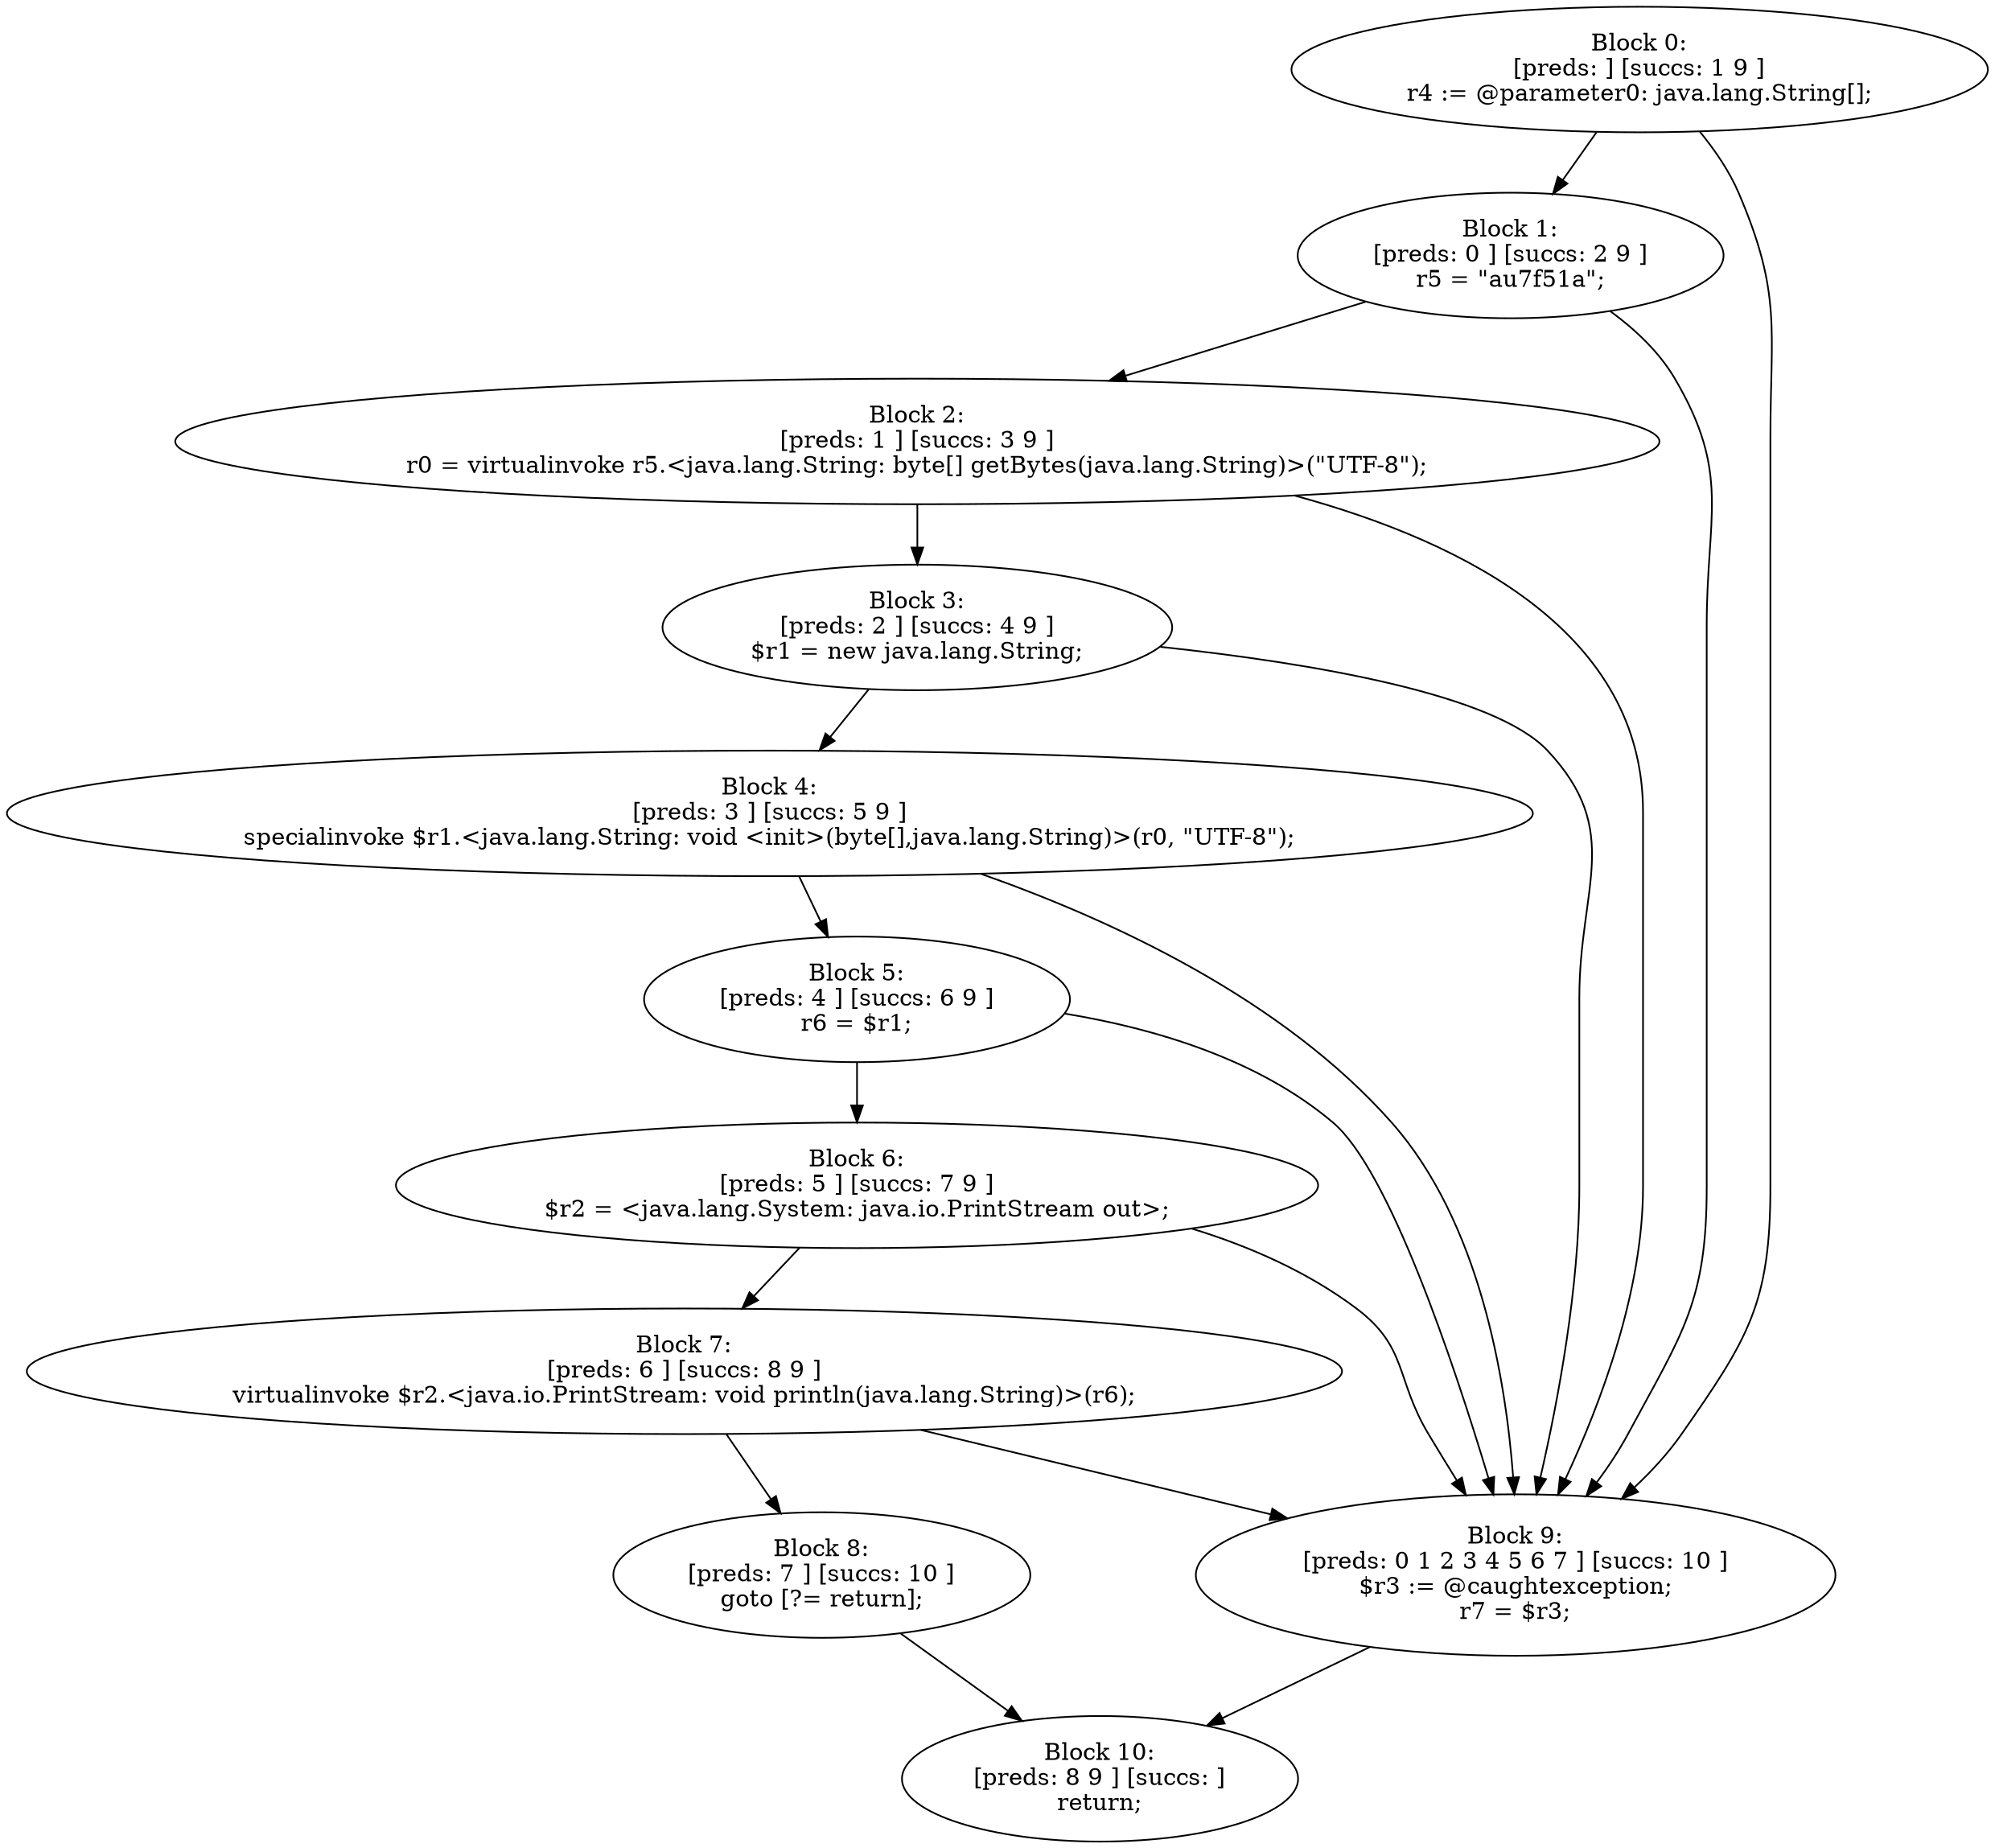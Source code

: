digraph "unitGraph" {
    "Block 0:
[preds: ] [succs: 1 9 ]
r4 := @parameter0: java.lang.String[];
"
    "Block 1:
[preds: 0 ] [succs: 2 9 ]
r5 = \"a\u7f51a\";
"
    "Block 2:
[preds: 1 ] [succs: 3 9 ]
r0 = virtualinvoke r5.<java.lang.String: byte[] getBytes(java.lang.String)>(\"UTF-8\");
"
    "Block 3:
[preds: 2 ] [succs: 4 9 ]
$r1 = new java.lang.String;
"
    "Block 4:
[preds: 3 ] [succs: 5 9 ]
specialinvoke $r1.<java.lang.String: void <init>(byte[],java.lang.String)>(r0, \"UTF-8\");
"
    "Block 5:
[preds: 4 ] [succs: 6 9 ]
r6 = $r1;
"
    "Block 6:
[preds: 5 ] [succs: 7 9 ]
$r2 = <java.lang.System: java.io.PrintStream out>;
"
    "Block 7:
[preds: 6 ] [succs: 8 9 ]
virtualinvoke $r2.<java.io.PrintStream: void println(java.lang.String)>(r6);
"
    "Block 8:
[preds: 7 ] [succs: 10 ]
goto [?= return];
"
    "Block 9:
[preds: 0 1 2 3 4 5 6 7 ] [succs: 10 ]
$r3 := @caughtexception;
r7 = $r3;
"
    "Block 10:
[preds: 8 9 ] [succs: ]
return;
"
    "Block 0:
[preds: ] [succs: 1 9 ]
r4 := @parameter0: java.lang.String[];
"->"Block 1:
[preds: 0 ] [succs: 2 9 ]
r5 = \"a\u7f51a\";
";
    "Block 0:
[preds: ] [succs: 1 9 ]
r4 := @parameter0: java.lang.String[];
"->"Block 9:
[preds: 0 1 2 3 4 5 6 7 ] [succs: 10 ]
$r3 := @caughtexception;
r7 = $r3;
";
    "Block 1:
[preds: 0 ] [succs: 2 9 ]
r5 = \"a\u7f51a\";
"->"Block 2:
[preds: 1 ] [succs: 3 9 ]
r0 = virtualinvoke r5.<java.lang.String: byte[] getBytes(java.lang.String)>(\"UTF-8\");
";
    "Block 1:
[preds: 0 ] [succs: 2 9 ]
r5 = \"a\u7f51a\";
"->"Block 9:
[preds: 0 1 2 3 4 5 6 7 ] [succs: 10 ]
$r3 := @caughtexception;
r7 = $r3;
";
    "Block 2:
[preds: 1 ] [succs: 3 9 ]
r0 = virtualinvoke r5.<java.lang.String: byte[] getBytes(java.lang.String)>(\"UTF-8\");
"->"Block 3:
[preds: 2 ] [succs: 4 9 ]
$r1 = new java.lang.String;
";
    "Block 2:
[preds: 1 ] [succs: 3 9 ]
r0 = virtualinvoke r5.<java.lang.String: byte[] getBytes(java.lang.String)>(\"UTF-8\");
"->"Block 9:
[preds: 0 1 2 3 4 5 6 7 ] [succs: 10 ]
$r3 := @caughtexception;
r7 = $r3;
";
    "Block 3:
[preds: 2 ] [succs: 4 9 ]
$r1 = new java.lang.String;
"->"Block 4:
[preds: 3 ] [succs: 5 9 ]
specialinvoke $r1.<java.lang.String: void <init>(byte[],java.lang.String)>(r0, \"UTF-8\");
";
    "Block 3:
[preds: 2 ] [succs: 4 9 ]
$r1 = new java.lang.String;
"->"Block 9:
[preds: 0 1 2 3 4 5 6 7 ] [succs: 10 ]
$r3 := @caughtexception;
r7 = $r3;
";
    "Block 4:
[preds: 3 ] [succs: 5 9 ]
specialinvoke $r1.<java.lang.String: void <init>(byte[],java.lang.String)>(r0, \"UTF-8\");
"->"Block 5:
[preds: 4 ] [succs: 6 9 ]
r6 = $r1;
";
    "Block 4:
[preds: 3 ] [succs: 5 9 ]
specialinvoke $r1.<java.lang.String: void <init>(byte[],java.lang.String)>(r0, \"UTF-8\");
"->"Block 9:
[preds: 0 1 2 3 4 5 6 7 ] [succs: 10 ]
$r3 := @caughtexception;
r7 = $r3;
";
    "Block 5:
[preds: 4 ] [succs: 6 9 ]
r6 = $r1;
"->"Block 6:
[preds: 5 ] [succs: 7 9 ]
$r2 = <java.lang.System: java.io.PrintStream out>;
";
    "Block 5:
[preds: 4 ] [succs: 6 9 ]
r6 = $r1;
"->"Block 9:
[preds: 0 1 2 3 4 5 6 7 ] [succs: 10 ]
$r3 := @caughtexception;
r7 = $r3;
";
    "Block 6:
[preds: 5 ] [succs: 7 9 ]
$r2 = <java.lang.System: java.io.PrintStream out>;
"->"Block 7:
[preds: 6 ] [succs: 8 9 ]
virtualinvoke $r2.<java.io.PrintStream: void println(java.lang.String)>(r6);
";
    "Block 6:
[preds: 5 ] [succs: 7 9 ]
$r2 = <java.lang.System: java.io.PrintStream out>;
"->"Block 9:
[preds: 0 1 2 3 4 5 6 7 ] [succs: 10 ]
$r3 := @caughtexception;
r7 = $r3;
";
    "Block 7:
[preds: 6 ] [succs: 8 9 ]
virtualinvoke $r2.<java.io.PrintStream: void println(java.lang.String)>(r6);
"->"Block 8:
[preds: 7 ] [succs: 10 ]
goto [?= return];
";
    "Block 7:
[preds: 6 ] [succs: 8 9 ]
virtualinvoke $r2.<java.io.PrintStream: void println(java.lang.String)>(r6);
"->"Block 9:
[preds: 0 1 2 3 4 5 6 7 ] [succs: 10 ]
$r3 := @caughtexception;
r7 = $r3;
";
    "Block 8:
[preds: 7 ] [succs: 10 ]
goto [?= return];
"->"Block 10:
[preds: 8 9 ] [succs: ]
return;
";
    "Block 9:
[preds: 0 1 2 3 4 5 6 7 ] [succs: 10 ]
$r3 := @caughtexception;
r7 = $r3;
"->"Block 10:
[preds: 8 9 ] [succs: ]
return;
";
}
